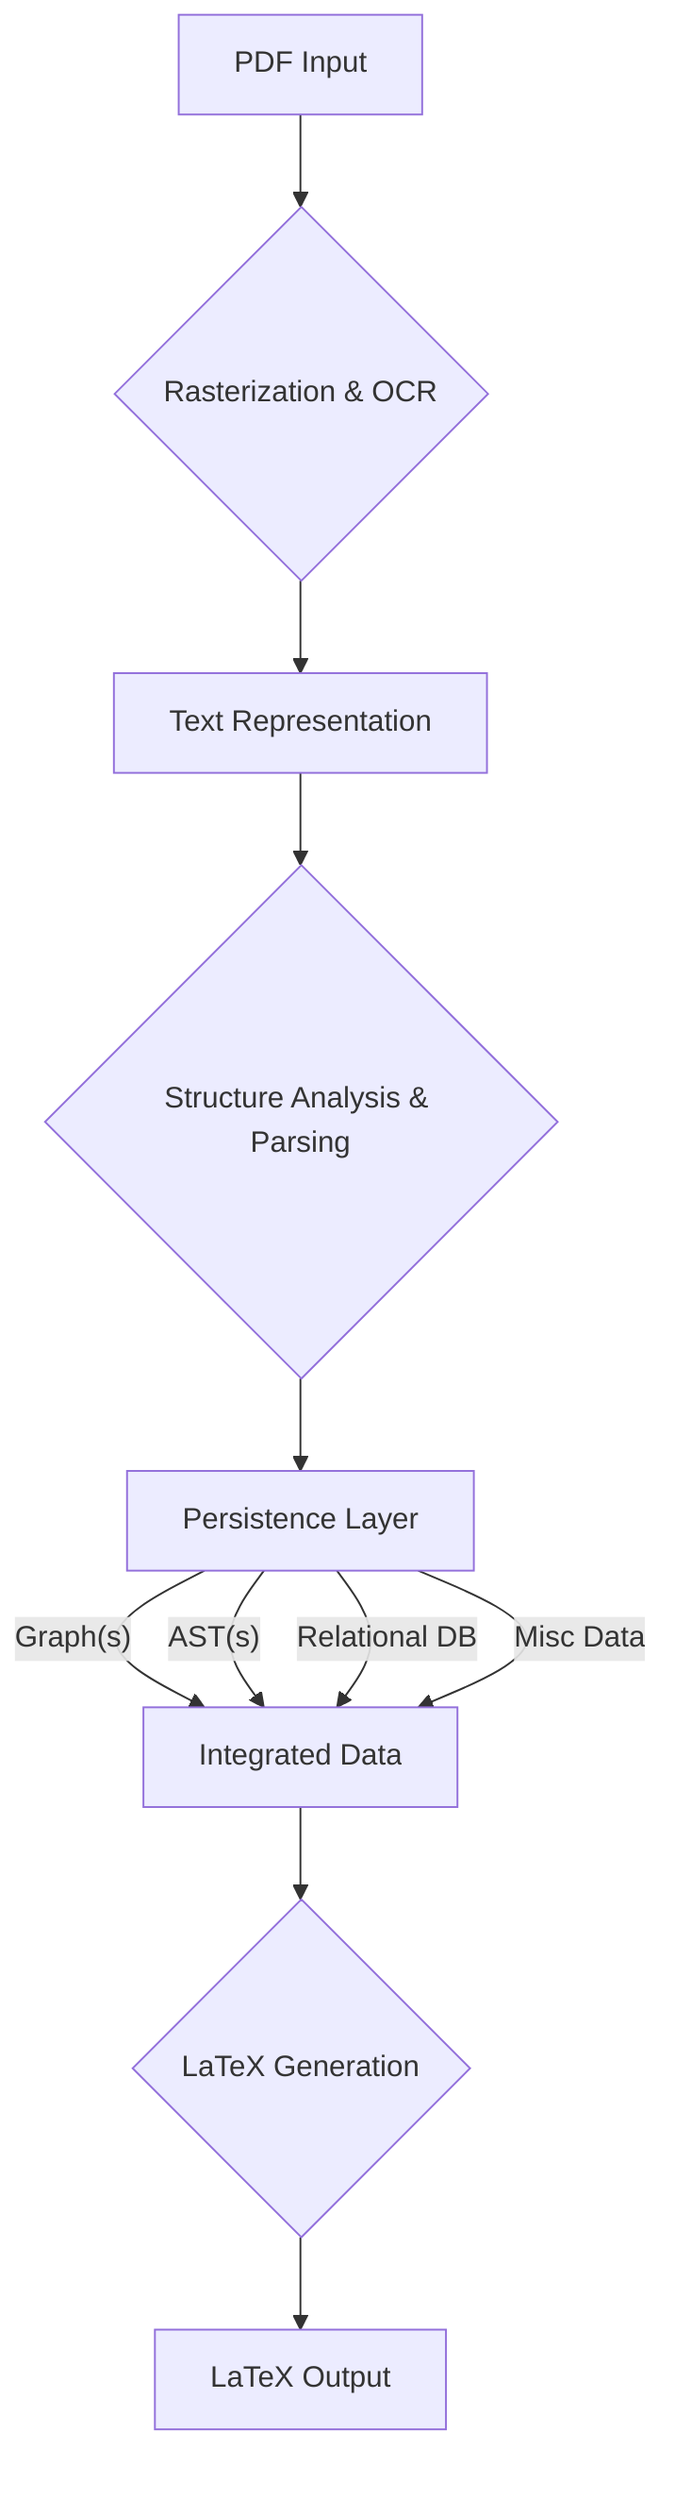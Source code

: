 graph 
    A[PDF Input] --> B{Rasterization & OCR};
    B --> C[Text Representation];
    C --> D{Structure Analysis & Parsing};
    D --> E[Persistence Layer];
    E -- Graph(s) --> F;
    E -- AST(s) --> F;
    E -- Relational DB --> F;
    E -- Misc Data --> F;
    F[Integrated Data] --> G{LaTeX Generation};
    G --> H[LaTeX Output];